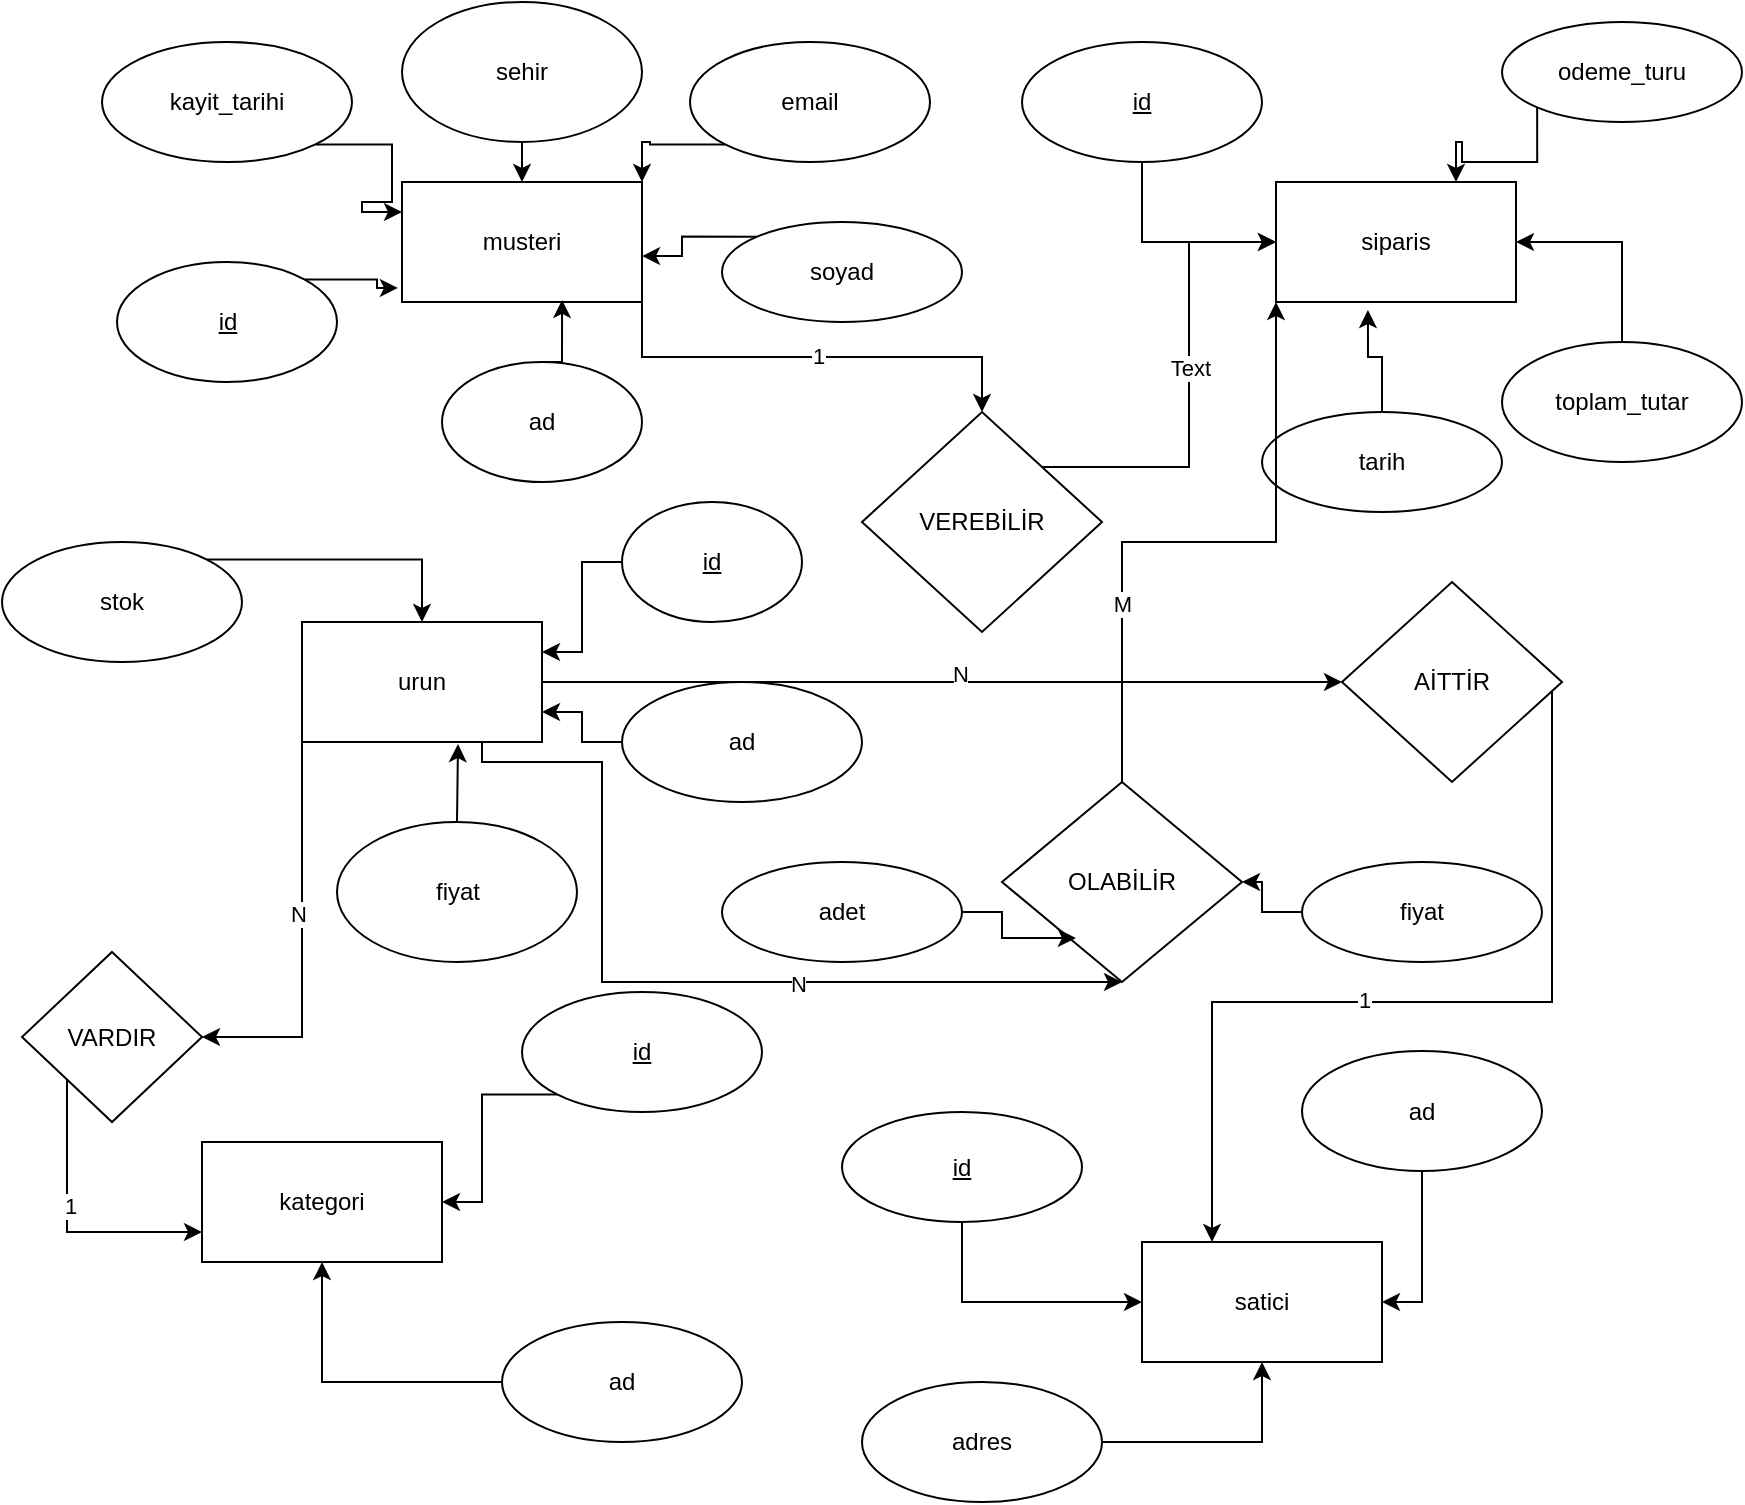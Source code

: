 <mxfile version="28.1.2">
  <diagram name="Sayfa -1" id="HDRAFnsheXoZifoF1fop">
    <mxGraphModel dx="1450" dy="383" grid="1" gridSize="10" guides="1" tooltips="1" connect="1" arrows="1" fold="1" page="1" pageScale="1" pageWidth="827" pageHeight="1169" math="0" shadow="0">
      <root>
        <mxCell id="0" />
        <mxCell id="1" parent="0" />
        <mxCell id="1-Ke2IDWbRorJ9sCrpKL-71" style="edgeStyle=orthogonalEdgeStyle;rounded=0;orthogonalLoop=1;jettySize=auto;html=1;exitX=1;exitY=1;exitDx=0;exitDy=0;" parent="1" source="1-Ke2IDWbRorJ9sCrpKL-1" target="1-Ke2IDWbRorJ9sCrpKL-70" edge="1">
          <mxGeometry relative="1" as="geometry" />
        </mxCell>
        <mxCell id="1-Ke2IDWbRorJ9sCrpKL-74" value="1" style="edgeLabel;html=1;align=center;verticalAlign=middle;resizable=0;points=[];" parent="1-Ke2IDWbRorJ9sCrpKL-71" vertex="1" connectable="0">
          <mxGeometry x="0.027" y="2" relative="1" as="geometry">
            <mxPoint y="1" as="offset" />
          </mxGeometry>
        </mxCell>
        <mxCell id="1-Ke2IDWbRorJ9sCrpKL-1" value="musteri" style="rounded=0;whiteSpace=wrap;html=1;" parent="1" vertex="1">
          <mxGeometry x="150" y="180" width="120" height="60" as="geometry" />
        </mxCell>
        <mxCell id="1-Ke2IDWbRorJ9sCrpKL-2" value="&lt;u&gt;id&lt;/u&gt;" style="ellipse;whiteSpace=wrap;html=1;" parent="1" vertex="1">
          <mxGeometry x="7.5" y="220" width="110" height="60" as="geometry" />
        </mxCell>
        <mxCell id="1-Ke2IDWbRorJ9sCrpKL-3" value="soyad" style="ellipse;whiteSpace=wrap;html=1;" parent="1" vertex="1">
          <mxGeometry x="310" y="200" width="120" height="50" as="geometry" />
        </mxCell>
        <mxCell id="1-Ke2IDWbRorJ9sCrpKL-4" value="ad" style="ellipse;whiteSpace=wrap;html=1;" parent="1" vertex="1">
          <mxGeometry x="170" y="270" width="100" height="60" as="geometry" />
        </mxCell>
        <mxCell id="1-Ke2IDWbRorJ9sCrpKL-5" style="edgeStyle=orthogonalEdgeStyle;rounded=0;orthogonalLoop=1;jettySize=auto;html=1;exitX=0.5;exitY=1;exitDx=0;exitDy=0;" parent="1" source="1-Ke2IDWbRorJ9sCrpKL-4" target="1-Ke2IDWbRorJ9sCrpKL-4" edge="1">
          <mxGeometry relative="1" as="geometry" />
        </mxCell>
        <mxCell id="1-Ke2IDWbRorJ9sCrpKL-12" style="edgeStyle=orthogonalEdgeStyle;rounded=0;orthogonalLoop=1;jettySize=auto;html=1;exitX=1;exitY=1;exitDx=0;exitDy=0;entryX=0;entryY=0.25;entryDx=0;entryDy=0;" parent="1" source="1-Ke2IDWbRorJ9sCrpKL-6" target="1-Ke2IDWbRorJ9sCrpKL-1" edge="1">
          <mxGeometry relative="1" as="geometry" />
        </mxCell>
        <mxCell id="1-Ke2IDWbRorJ9sCrpKL-6" value="kayit_tarihi" style="ellipse;whiteSpace=wrap;html=1;" parent="1" vertex="1">
          <mxGeometry y="110" width="125" height="60" as="geometry" />
        </mxCell>
        <mxCell id="1-Ke2IDWbRorJ9sCrpKL-13" style="edgeStyle=orthogonalEdgeStyle;rounded=0;orthogonalLoop=1;jettySize=auto;html=1;exitX=0.5;exitY=1;exitDx=0;exitDy=0;entryX=0.5;entryY=0;entryDx=0;entryDy=0;" parent="1" source="1-Ke2IDWbRorJ9sCrpKL-7" target="1-Ke2IDWbRorJ9sCrpKL-1" edge="1">
          <mxGeometry relative="1" as="geometry" />
        </mxCell>
        <mxCell id="1-Ke2IDWbRorJ9sCrpKL-7" value="sehir" style="ellipse;whiteSpace=wrap;html=1;" parent="1" vertex="1">
          <mxGeometry x="150" y="90" width="120" height="70" as="geometry" />
        </mxCell>
        <mxCell id="1-Ke2IDWbRorJ9sCrpKL-14" style="edgeStyle=orthogonalEdgeStyle;rounded=0;orthogonalLoop=1;jettySize=auto;html=1;exitX=0;exitY=1;exitDx=0;exitDy=0;entryX=1;entryY=0;entryDx=0;entryDy=0;" parent="1" source="1-Ke2IDWbRorJ9sCrpKL-8" target="1-Ke2IDWbRorJ9sCrpKL-1" edge="1">
          <mxGeometry relative="1" as="geometry" />
        </mxCell>
        <mxCell id="1-Ke2IDWbRorJ9sCrpKL-8" value="email" style="ellipse;whiteSpace=wrap;html=1;" parent="1" vertex="1">
          <mxGeometry x="294" y="110" width="120" height="60" as="geometry" />
        </mxCell>
        <mxCell id="1-Ke2IDWbRorJ9sCrpKL-11" style="edgeStyle=orthogonalEdgeStyle;rounded=0;orthogonalLoop=1;jettySize=auto;html=1;exitX=1;exitY=0;exitDx=0;exitDy=0;entryX=-0.017;entryY=0.883;entryDx=0;entryDy=0;entryPerimeter=0;" parent="1" source="1-Ke2IDWbRorJ9sCrpKL-2" target="1-Ke2IDWbRorJ9sCrpKL-1" edge="1">
          <mxGeometry relative="1" as="geometry" />
        </mxCell>
        <mxCell id="1-Ke2IDWbRorJ9sCrpKL-15" style="edgeStyle=orthogonalEdgeStyle;rounded=0;orthogonalLoop=1;jettySize=auto;html=1;exitX=0;exitY=0;exitDx=0;exitDy=0;entryX=1;entryY=0.617;entryDx=0;entryDy=0;entryPerimeter=0;" parent="1" source="1-Ke2IDWbRorJ9sCrpKL-3" target="1-Ke2IDWbRorJ9sCrpKL-1" edge="1">
          <mxGeometry relative="1" as="geometry" />
        </mxCell>
        <mxCell id="1-Ke2IDWbRorJ9sCrpKL-16" style="edgeStyle=orthogonalEdgeStyle;rounded=0;orthogonalLoop=1;jettySize=auto;html=1;exitX=0.5;exitY=0;exitDx=0;exitDy=0;entryX=0.667;entryY=0.983;entryDx=0;entryDy=0;entryPerimeter=0;" parent="1" source="1-Ke2IDWbRorJ9sCrpKL-4" target="1-Ke2IDWbRorJ9sCrpKL-1" edge="1">
          <mxGeometry relative="1" as="geometry" />
        </mxCell>
        <mxCell id="1-Ke2IDWbRorJ9sCrpKL-83" style="edgeStyle=orthogonalEdgeStyle;rounded=0;orthogonalLoop=1;jettySize=auto;html=1;exitX=0.75;exitY=1;exitDx=0;exitDy=0;entryX=0.5;entryY=1;entryDx=0;entryDy=0;" parent="1" source="1-Ke2IDWbRorJ9sCrpKL-17" target="1-Ke2IDWbRorJ9sCrpKL-76" edge="1">
          <mxGeometry relative="1" as="geometry">
            <Array as="points">
              <mxPoint x="190" y="470" />
              <mxPoint x="250" y="470" />
              <mxPoint x="250" y="580" />
            </Array>
          </mxGeometry>
        </mxCell>
        <mxCell id="1-Ke2IDWbRorJ9sCrpKL-84" value="N" style="edgeLabel;html=1;align=center;verticalAlign=middle;resizable=0;points=[];" parent="1-Ke2IDWbRorJ9sCrpKL-83" vertex="1" connectable="0">
          <mxGeometry x="0.263" y="-1" relative="1" as="geometry">
            <mxPoint as="offset" />
          </mxGeometry>
        </mxCell>
        <mxCell id="1-Ke2IDWbRorJ9sCrpKL-93" style="edgeStyle=orthogonalEdgeStyle;rounded=0;orthogonalLoop=1;jettySize=auto;html=1;exitX=1;exitY=0.5;exitDx=0;exitDy=0;entryX=0;entryY=0.5;entryDx=0;entryDy=0;" parent="1" source="1-Ke2IDWbRorJ9sCrpKL-17" target="1-Ke2IDWbRorJ9sCrpKL-92" edge="1">
          <mxGeometry relative="1" as="geometry" />
        </mxCell>
        <mxCell id="1-Ke2IDWbRorJ9sCrpKL-97" value="N" style="edgeLabel;html=1;align=center;verticalAlign=middle;resizable=0;points=[];" parent="1-Ke2IDWbRorJ9sCrpKL-93" vertex="1" connectable="0">
          <mxGeometry x="0.045" y="4" relative="1" as="geometry">
            <mxPoint as="offset" />
          </mxGeometry>
        </mxCell>
        <mxCell id="1-Ke2IDWbRorJ9sCrpKL-99" style="edgeStyle=orthogonalEdgeStyle;rounded=0;orthogonalLoop=1;jettySize=auto;html=1;exitX=0.25;exitY=1;exitDx=0;exitDy=0;entryX=1;entryY=0.5;entryDx=0;entryDy=0;" parent="1" source="1-Ke2IDWbRorJ9sCrpKL-17" target="1-Ke2IDWbRorJ9sCrpKL-86" edge="1">
          <mxGeometry relative="1" as="geometry">
            <Array as="points">
              <mxPoint x="100" y="460" />
              <mxPoint x="100" y="608" />
            </Array>
          </mxGeometry>
        </mxCell>
        <mxCell id="1-Ke2IDWbRorJ9sCrpKL-100" value="N" style="edgeLabel;html=1;align=center;verticalAlign=middle;resizable=0;points=[];" parent="1-Ke2IDWbRorJ9sCrpKL-99" vertex="1" connectable="0">
          <mxGeometry x="0.02" y="-2" relative="1" as="geometry">
            <mxPoint as="offset" />
          </mxGeometry>
        </mxCell>
        <mxCell id="1-Ke2IDWbRorJ9sCrpKL-17" value="urun" style="rounded=0;whiteSpace=wrap;html=1;" parent="1" vertex="1">
          <mxGeometry x="100" y="400" width="120" height="60" as="geometry" />
        </mxCell>
        <mxCell id="1-Ke2IDWbRorJ9sCrpKL-102" style="edgeStyle=orthogonalEdgeStyle;rounded=0;orthogonalLoop=1;jettySize=auto;html=1;exitX=1;exitY=0;exitDx=0;exitDy=0;entryX=0.5;entryY=0;entryDx=0;entryDy=0;" parent="1" source="1-Ke2IDWbRorJ9sCrpKL-20" target="1-Ke2IDWbRorJ9sCrpKL-17" edge="1">
          <mxGeometry relative="1" as="geometry" />
        </mxCell>
        <mxCell id="1-Ke2IDWbRorJ9sCrpKL-20" value="stok" style="ellipse;whiteSpace=wrap;html=1;" parent="1" vertex="1">
          <mxGeometry x="-50" y="360" width="120" height="60" as="geometry" />
        </mxCell>
        <mxCell id="1-Ke2IDWbRorJ9sCrpKL-21" value="fiyat" style="ellipse;whiteSpace=wrap;html=1;" parent="1" vertex="1">
          <mxGeometry x="117.5" y="500" width="120" height="70" as="geometry" />
        </mxCell>
        <mxCell id="1-Ke2IDWbRorJ9sCrpKL-29" style="edgeStyle=orthogonalEdgeStyle;rounded=0;orthogonalLoop=1;jettySize=auto;html=1;exitX=0;exitY=0.5;exitDx=0;exitDy=0;entryX=1;entryY=0.75;entryDx=0;entryDy=0;" parent="1" source="1-Ke2IDWbRorJ9sCrpKL-22" target="1-Ke2IDWbRorJ9sCrpKL-17" edge="1">
          <mxGeometry relative="1" as="geometry" />
        </mxCell>
        <mxCell id="1-Ke2IDWbRorJ9sCrpKL-22" value="ad" style="ellipse;whiteSpace=wrap;html=1;" parent="1" vertex="1">
          <mxGeometry x="260" y="430" width="120" height="60" as="geometry" />
        </mxCell>
        <mxCell id="1-Ke2IDWbRorJ9sCrpKL-28" style="edgeStyle=orthogonalEdgeStyle;rounded=0;orthogonalLoop=1;jettySize=auto;html=1;exitX=0;exitY=0.5;exitDx=0;exitDy=0;entryX=1;entryY=0.25;entryDx=0;entryDy=0;" parent="1" source="1-Ke2IDWbRorJ9sCrpKL-23" target="1-Ke2IDWbRorJ9sCrpKL-17" edge="1">
          <mxGeometry relative="1" as="geometry" />
        </mxCell>
        <mxCell id="1-Ke2IDWbRorJ9sCrpKL-23" value="&lt;u&gt;id&lt;/u&gt;" style="ellipse;whiteSpace=wrap;html=1;" parent="1" vertex="1">
          <mxGeometry x="260" y="340" width="90" height="60" as="geometry" />
        </mxCell>
        <mxCell id="1-Ke2IDWbRorJ9sCrpKL-24" style="edgeStyle=orthogonalEdgeStyle;rounded=0;orthogonalLoop=1;jettySize=auto;html=1;exitX=0.5;exitY=1;exitDx=0;exitDy=0;" parent="1" source="1-Ke2IDWbRorJ9sCrpKL-20" target="1-Ke2IDWbRorJ9sCrpKL-20" edge="1">
          <mxGeometry relative="1" as="geometry" />
        </mxCell>
        <mxCell id="1-Ke2IDWbRorJ9sCrpKL-25" style="edgeStyle=orthogonalEdgeStyle;rounded=0;orthogonalLoop=1;jettySize=auto;html=1;exitX=0.5;exitY=1;exitDx=0;exitDy=0;" parent="1" source="1-Ke2IDWbRorJ9sCrpKL-20" target="1-Ke2IDWbRorJ9sCrpKL-20" edge="1">
          <mxGeometry relative="1" as="geometry" />
        </mxCell>
        <mxCell id="1-Ke2IDWbRorJ9sCrpKL-30" style="edgeStyle=orthogonalEdgeStyle;rounded=0;orthogonalLoop=1;jettySize=auto;html=1;exitX=0.5;exitY=0;exitDx=0;exitDy=0;entryX=0.65;entryY=1.017;entryDx=0;entryDy=0;entryPerimeter=0;" parent="1" source="1-Ke2IDWbRorJ9sCrpKL-21" target="1-Ke2IDWbRorJ9sCrpKL-17" edge="1">
          <mxGeometry relative="1" as="geometry" />
        </mxCell>
        <mxCell id="1-Ke2IDWbRorJ9sCrpKL-33" value="siparis" style="rounded=0;whiteSpace=wrap;html=1;" parent="1" vertex="1">
          <mxGeometry x="587" y="180" width="120" height="60" as="geometry" />
        </mxCell>
        <mxCell id="1-Ke2IDWbRorJ9sCrpKL-42" style="edgeStyle=orthogonalEdgeStyle;rounded=0;orthogonalLoop=1;jettySize=auto;html=1;exitX=0;exitY=1;exitDx=0;exitDy=0;entryX=0.75;entryY=0;entryDx=0;entryDy=0;" parent="1" source="1-Ke2IDWbRorJ9sCrpKL-34" target="1-Ke2IDWbRorJ9sCrpKL-33" edge="1">
          <mxGeometry relative="1" as="geometry" />
        </mxCell>
        <mxCell id="1-Ke2IDWbRorJ9sCrpKL-34" value="odeme_turu" style="ellipse;whiteSpace=wrap;html=1;" parent="1" vertex="1">
          <mxGeometry x="700" y="100" width="120" height="50" as="geometry" />
        </mxCell>
        <mxCell id="1-Ke2IDWbRorJ9sCrpKL-43" style="edgeStyle=orthogonalEdgeStyle;rounded=0;orthogonalLoop=1;jettySize=auto;html=1;exitX=0.5;exitY=0;exitDx=0;exitDy=0;entryX=1;entryY=0.5;entryDx=0;entryDy=0;" parent="1" source="1-Ke2IDWbRorJ9sCrpKL-35" target="1-Ke2IDWbRorJ9sCrpKL-33" edge="1">
          <mxGeometry relative="1" as="geometry" />
        </mxCell>
        <mxCell id="1-Ke2IDWbRorJ9sCrpKL-35" value="toplam_tutar" style="ellipse;whiteSpace=wrap;html=1;" parent="1" vertex="1">
          <mxGeometry x="700" y="260" width="120" height="60" as="geometry" />
        </mxCell>
        <mxCell id="1-Ke2IDWbRorJ9sCrpKL-36" value="tarih" style="ellipse;whiteSpace=wrap;html=1;" parent="1" vertex="1">
          <mxGeometry x="580" y="295" width="120" height="50" as="geometry" />
        </mxCell>
        <mxCell id="1-Ke2IDWbRorJ9sCrpKL-103" style="edgeStyle=orthogonalEdgeStyle;rounded=0;orthogonalLoop=1;jettySize=auto;html=1;exitX=0.5;exitY=1;exitDx=0;exitDy=0;entryX=0;entryY=0.5;entryDx=0;entryDy=0;" parent="1" source="1-Ke2IDWbRorJ9sCrpKL-38" target="1-Ke2IDWbRorJ9sCrpKL-33" edge="1">
          <mxGeometry relative="1" as="geometry" />
        </mxCell>
        <mxCell id="1-Ke2IDWbRorJ9sCrpKL-38" value="&lt;u&gt;id&lt;/u&gt;" style="ellipse;whiteSpace=wrap;html=1;" parent="1" vertex="1">
          <mxGeometry x="460" y="110" width="120" height="60" as="geometry" />
        </mxCell>
        <mxCell id="1-Ke2IDWbRorJ9sCrpKL-44" style="edgeStyle=orthogonalEdgeStyle;rounded=0;orthogonalLoop=1;jettySize=auto;html=1;exitX=0.5;exitY=0;exitDx=0;exitDy=0;entryX=0.383;entryY=1.067;entryDx=0;entryDy=0;entryPerimeter=0;" parent="1" source="1-Ke2IDWbRorJ9sCrpKL-36" target="1-Ke2IDWbRorJ9sCrpKL-33" edge="1">
          <mxGeometry relative="1" as="geometry" />
        </mxCell>
        <mxCell id="1-Ke2IDWbRorJ9sCrpKL-51" style="edgeStyle=orthogonalEdgeStyle;rounded=0;orthogonalLoop=1;jettySize=auto;html=1;exitX=0.5;exitY=1;exitDx=0;exitDy=0;" parent="1" edge="1">
          <mxGeometry relative="1" as="geometry">
            <mxPoint x="767" y="430" as="sourcePoint" />
            <mxPoint x="767" y="430" as="targetPoint" />
          </mxGeometry>
        </mxCell>
        <mxCell id="1-Ke2IDWbRorJ9sCrpKL-57" value="kategori" style="rounded=0;whiteSpace=wrap;html=1;" parent="1" vertex="1">
          <mxGeometry x="50" y="660" width="120" height="60" as="geometry" />
        </mxCell>
        <mxCell id="1-Ke2IDWbRorJ9sCrpKL-61" style="edgeStyle=orthogonalEdgeStyle;rounded=0;orthogonalLoop=1;jettySize=auto;html=1;exitX=0;exitY=0.5;exitDx=0;exitDy=0;entryX=0.5;entryY=1;entryDx=0;entryDy=0;" parent="1" source="1-Ke2IDWbRorJ9sCrpKL-58" target="1-Ke2IDWbRorJ9sCrpKL-57" edge="1">
          <mxGeometry relative="1" as="geometry" />
        </mxCell>
        <mxCell id="1-Ke2IDWbRorJ9sCrpKL-58" value="ad" style="ellipse;whiteSpace=wrap;html=1;" parent="1" vertex="1">
          <mxGeometry x="200" y="750" width="120" height="60" as="geometry" />
        </mxCell>
        <mxCell id="1-Ke2IDWbRorJ9sCrpKL-62" style="edgeStyle=orthogonalEdgeStyle;rounded=0;orthogonalLoop=1;jettySize=auto;html=1;exitX=0;exitY=1;exitDx=0;exitDy=0;entryX=1;entryY=0.5;entryDx=0;entryDy=0;" parent="1" source="1-Ke2IDWbRorJ9sCrpKL-59" target="1-Ke2IDWbRorJ9sCrpKL-57" edge="1">
          <mxGeometry relative="1" as="geometry" />
        </mxCell>
        <mxCell id="1-Ke2IDWbRorJ9sCrpKL-59" value="&lt;u&gt;id&lt;/u&gt;" style="ellipse;whiteSpace=wrap;html=1;" parent="1" vertex="1">
          <mxGeometry x="210" y="585" width="120" height="60" as="geometry" />
        </mxCell>
        <mxCell id="1-Ke2IDWbRorJ9sCrpKL-60" style="edgeStyle=orthogonalEdgeStyle;rounded=0;orthogonalLoop=1;jettySize=auto;html=1;exitX=0.5;exitY=1;exitDx=0;exitDy=0;" parent="1" source="1-Ke2IDWbRorJ9sCrpKL-58" target="1-Ke2IDWbRorJ9sCrpKL-58" edge="1">
          <mxGeometry relative="1" as="geometry" />
        </mxCell>
        <mxCell id="1-Ke2IDWbRorJ9sCrpKL-63" value="satici" style="rounded=0;whiteSpace=wrap;html=1;" parent="1" vertex="1">
          <mxGeometry x="520" y="710" width="120" height="60" as="geometry" />
        </mxCell>
        <mxCell id="1-Ke2IDWbRorJ9sCrpKL-69" style="edgeStyle=orthogonalEdgeStyle;rounded=0;orthogonalLoop=1;jettySize=auto;html=1;exitX=1;exitY=0.5;exitDx=0;exitDy=0;entryX=0.5;entryY=1;entryDx=0;entryDy=0;" parent="1" source="1-Ke2IDWbRorJ9sCrpKL-64" target="1-Ke2IDWbRorJ9sCrpKL-63" edge="1">
          <mxGeometry relative="1" as="geometry" />
        </mxCell>
        <mxCell id="1-Ke2IDWbRorJ9sCrpKL-64" value="adres" style="ellipse;whiteSpace=wrap;html=1;" parent="1" vertex="1">
          <mxGeometry x="380" y="780" width="120" height="60" as="geometry" />
        </mxCell>
        <mxCell id="1-Ke2IDWbRorJ9sCrpKL-67" style="edgeStyle=orthogonalEdgeStyle;rounded=0;orthogonalLoop=1;jettySize=auto;html=1;exitX=0.5;exitY=1;exitDx=0;exitDy=0;entryX=1;entryY=0.5;entryDx=0;entryDy=0;" parent="1" source="1-Ke2IDWbRorJ9sCrpKL-65" target="1-Ke2IDWbRorJ9sCrpKL-63" edge="1">
          <mxGeometry relative="1" as="geometry" />
        </mxCell>
        <mxCell id="1-Ke2IDWbRorJ9sCrpKL-65" value="ad" style="ellipse;whiteSpace=wrap;html=1;" parent="1" vertex="1">
          <mxGeometry x="600" y="614.5" width="120" height="60" as="geometry" />
        </mxCell>
        <mxCell id="1-Ke2IDWbRorJ9sCrpKL-68" style="edgeStyle=orthogonalEdgeStyle;rounded=0;orthogonalLoop=1;jettySize=auto;html=1;exitX=0.5;exitY=1;exitDx=0;exitDy=0;entryX=0;entryY=0.5;entryDx=0;entryDy=0;" parent="1" source="1-Ke2IDWbRorJ9sCrpKL-66" target="1-Ke2IDWbRorJ9sCrpKL-63" edge="1">
          <mxGeometry relative="1" as="geometry" />
        </mxCell>
        <mxCell id="1-Ke2IDWbRorJ9sCrpKL-66" value="&lt;u&gt;id&lt;/u&gt;" style="ellipse;whiteSpace=wrap;html=1;" parent="1" vertex="1">
          <mxGeometry x="370" y="645" width="120" height="55" as="geometry" />
        </mxCell>
        <mxCell id="1-Ke2IDWbRorJ9sCrpKL-104" style="edgeStyle=orthogonalEdgeStyle;rounded=0;orthogonalLoop=1;jettySize=auto;html=1;exitX=1;exitY=0;exitDx=0;exitDy=0;entryX=0;entryY=0.5;entryDx=0;entryDy=0;" parent="1" source="1-Ke2IDWbRorJ9sCrpKL-70" target="1-Ke2IDWbRorJ9sCrpKL-33" edge="1">
          <mxGeometry relative="1" as="geometry" />
        </mxCell>
        <mxCell id="1-Ke2IDWbRorJ9sCrpKL-105" value="Text" style="edgeLabel;html=1;align=center;verticalAlign=middle;resizable=0;points=[];" parent="1-Ke2IDWbRorJ9sCrpKL-104" vertex="1" connectable="0">
          <mxGeometry x="0.072" y="1" relative="1" as="geometry">
            <mxPoint x="1" as="offset" />
          </mxGeometry>
        </mxCell>
        <mxCell id="1-Ke2IDWbRorJ9sCrpKL-70" value="VEREBİLİR" style="rhombus;whiteSpace=wrap;html=1;" parent="1" vertex="1">
          <mxGeometry x="380" y="295" width="120" height="110" as="geometry" />
        </mxCell>
        <mxCell id="1-Ke2IDWbRorJ9sCrpKL-78" style="edgeStyle=orthogonalEdgeStyle;rounded=0;orthogonalLoop=1;jettySize=auto;html=1;exitX=0.5;exitY=0;exitDx=0;exitDy=0;entryX=0;entryY=1;entryDx=0;entryDy=0;" parent="1" source="1-Ke2IDWbRorJ9sCrpKL-76" target="1-Ke2IDWbRorJ9sCrpKL-33" edge="1">
          <mxGeometry relative="1" as="geometry" />
        </mxCell>
        <mxCell id="1-Ke2IDWbRorJ9sCrpKL-85" value="M" style="edgeLabel;html=1;align=center;verticalAlign=middle;resizable=0;points=[];" parent="1-Ke2IDWbRorJ9sCrpKL-78" vertex="1" connectable="0">
          <mxGeometry x="-0.439" relative="1" as="geometry">
            <mxPoint as="offset" />
          </mxGeometry>
        </mxCell>
        <mxCell id="1-Ke2IDWbRorJ9sCrpKL-76" value="OLABİLİR" style="rhombus;whiteSpace=wrap;html=1;" parent="1" vertex="1">
          <mxGeometry x="450" y="480" width="120" height="100" as="geometry" />
        </mxCell>
        <mxCell id="1-Ke2IDWbRorJ9sCrpKL-79" value="adet" style="ellipse;whiteSpace=wrap;html=1;" parent="1" vertex="1">
          <mxGeometry x="310" y="520" width="120" height="50" as="geometry" />
        </mxCell>
        <mxCell id="1-Ke2IDWbRorJ9sCrpKL-82" style="edgeStyle=orthogonalEdgeStyle;rounded=0;orthogonalLoop=1;jettySize=auto;html=1;exitX=0;exitY=0.5;exitDx=0;exitDy=0;" parent="1" source="1-Ke2IDWbRorJ9sCrpKL-80" target="1-Ke2IDWbRorJ9sCrpKL-76" edge="1">
          <mxGeometry relative="1" as="geometry" />
        </mxCell>
        <mxCell id="1-Ke2IDWbRorJ9sCrpKL-80" value="fiyat" style="ellipse;whiteSpace=wrap;html=1;" parent="1" vertex="1">
          <mxGeometry x="600" y="520" width="120" height="50" as="geometry" />
        </mxCell>
        <mxCell id="1-Ke2IDWbRorJ9sCrpKL-81" style="edgeStyle=orthogonalEdgeStyle;rounded=0;orthogonalLoop=1;jettySize=auto;html=1;exitX=1;exitY=0.5;exitDx=0;exitDy=0;entryX=0.308;entryY=0.78;entryDx=0;entryDy=0;entryPerimeter=0;" parent="1" source="1-Ke2IDWbRorJ9sCrpKL-79" target="1-Ke2IDWbRorJ9sCrpKL-76" edge="1">
          <mxGeometry relative="1" as="geometry" />
        </mxCell>
        <mxCell id="1-Ke2IDWbRorJ9sCrpKL-89" style="edgeStyle=orthogonalEdgeStyle;rounded=0;orthogonalLoop=1;jettySize=auto;html=1;exitX=0;exitY=1;exitDx=0;exitDy=0;entryX=0;entryY=0.75;entryDx=0;entryDy=0;" parent="1" source="1-Ke2IDWbRorJ9sCrpKL-86" target="1-Ke2IDWbRorJ9sCrpKL-57" edge="1">
          <mxGeometry relative="1" as="geometry" />
        </mxCell>
        <mxCell id="1-Ke2IDWbRorJ9sCrpKL-91" value="1" style="edgeLabel;html=1;align=center;verticalAlign=middle;resizable=0;points=[];" parent="1-Ke2IDWbRorJ9sCrpKL-89" vertex="1" connectable="0">
          <mxGeometry x="-0.126" y="1" relative="1" as="geometry">
            <mxPoint as="offset" />
          </mxGeometry>
        </mxCell>
        <mxCell id="1-Ke2IDWbRorJ9sCrpKL-86" value="VARDIR" style="rhombus;whiteSpace=wrap;html=1;" parent="1" vertex="1">
          <mxGeometry x="-40" y="565" width="90" height="85" as="geometry" />
        </mxCell>
        <mxCell id="1-Ke2IDWbRorJ9sCrpKL-94" style="edgeStyle=orthogonalEdgeStyle;rounded=0;orthogonalLoop=1;jettySize=auto;html=1;exitX=1;exitY=0.5;exitDx=0;exitDy=0;" parent="1" edge="1">
          <mxGeometry relative="1" as="geometry">
            <mxPoint x="705" y="430" as="sourcePoint" />
            <mxPoint x="555" y="710" as="targetPoint" />
            <Array as="points">
              <mxPoint x="725" y="430" />
              <mxPoint x="725" y="590" />
              <mxPoint x="555" y="590" />
            </Array>
          </mxGeometry>
        </mxCell>
        <mxCell id="1-Ke2IDWbRorJ9sCrpKL-96" value="1" style="edgeLabel;html=1;align=center;verticalAlign=middle;resizable=0;points=[];" parent="1-Ke2IDWbRorJ9sCrpKL-94" vertex="1" connectable="0">
          <mxGeometry x="0.166" y="-1" relative="1" as="geometry">
            <mxPoint as="offset" />
          </mxGeometry>
        </mxCell>
        <mxCell id="1-Ke2IDWbRorJ9sCrpKL-92" value="AİTTİR" style="rhombus;whiteSpace=wrap;html=1;" parent="1" vertex="1">
          <mxGeometry x="620" y="380" width="110" height="100" as="geometry" />
        </mxCell>
      </root>
    </mxGraphModel>
  </diagram>
</mxfile>
